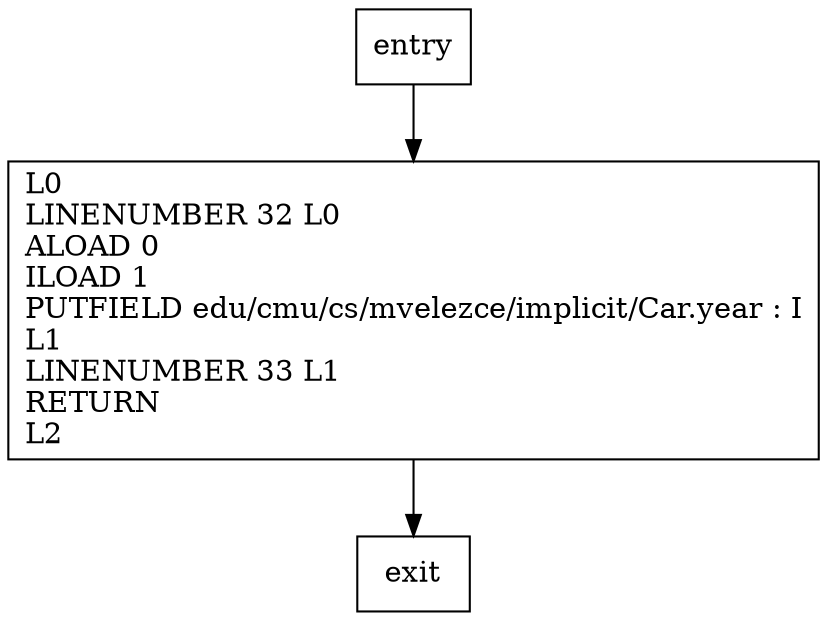 digraph setYear {
node [shape=record];
138252737 [label="L0\lLINENUMBER 32 L0\lALOAD 0\lILOAD 1\lPUTFIELD edu/cmu/cs/mvelezce/implicit/Car.year : I\lL1\lLINENUMBER 33 L1\lRETURN\lL2\l"];
entry;
exit;
entry -> 138252737;
138252737 -> exit;
}
